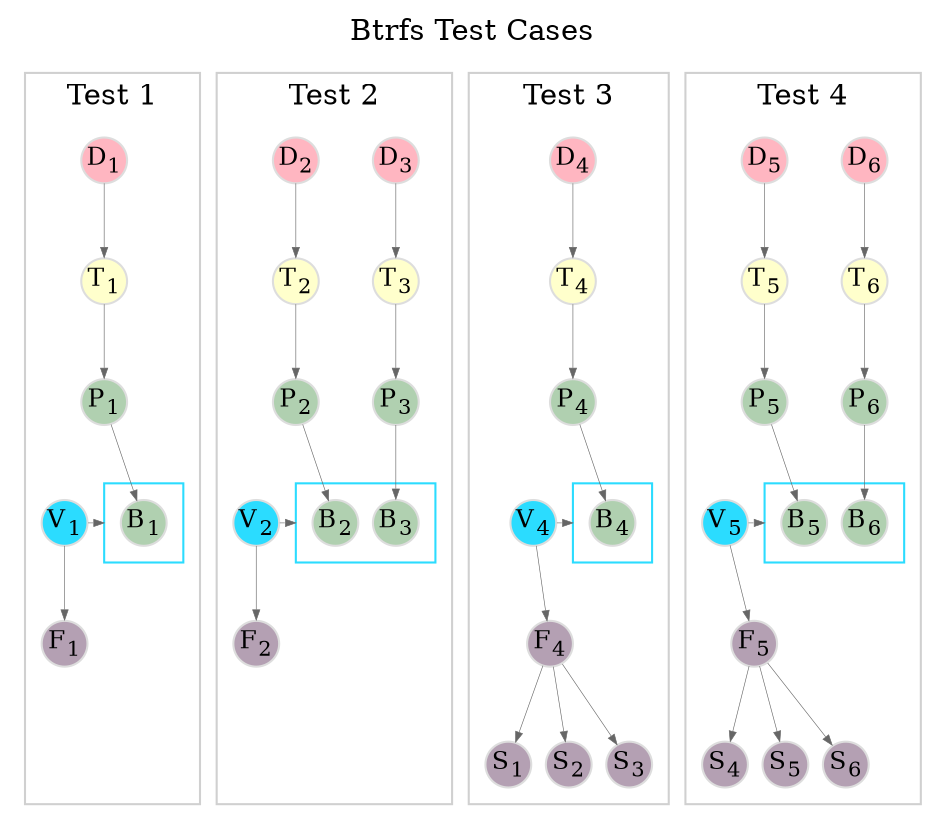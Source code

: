 digraph btrfs {
	graph [
		rankdir="TB"
		bgcolor="#FFFFFF"
		color="#FFFFFF"
		nodesep="0.1"
		ranksep="0.5"
		labelloc="t"
		label=<Btrfs Test Cases>
		compound=true;
	];

	node [
		fontsize="12"
		style="filled"
		width="0.3"
		height="0.3"
		fixedsize="true"
		penwidth="1.0"
		color="#DDDDDD"
		fillcolor="#FFFFC0"
	];

	edge [
		penwidth="0.3"
		color="#666666"
		arrowsize="0.5"
	];


	subgraph cluster1 {
		color="#D0D0D0";
		labelloc="t"
		label="Test 1"

		a_D1 [ label=<D<SUB>1</SUB>> fillcolor="#FFB6C1" ];
		a_T1 [ label=<T<SUB>1</SUB>> fillcolor="#FFFFCC" ];
		a_P1 [ label=<P<SUB>1</SUB>> fillcolor="#B0D0B0" ];
		a_V1 [ label=<V<SUB>1</SUB>> fillcolor="#2BDCFF" ];
		a_F1 [ label=<F<SUB>1</SUB>> fillcolor="#B4A0B3" ];
		a_S1 [ style=invis ];

		subgraph cluster11 {
			color="#2BDCFF";
			labelloc="t"
			label=""

			a_B1 [ label=<B<SUB>1</SUB>> fillcolor="#B0D0B0" ];
		}

		a_D1 -> a_T1;
		a_T1 -> a_P1;
		a_P1 -> a_B1;

		a_P1 -> a_V1 [ style=invis ];
		a_V1 -> a_B1 [ lhead=cluster11 constraint=false ];
		a_V1 -> a_F1;
		a_F1 -> a_S1 [ style=invis ];
	}

	subgraph cluster2 {
		color="#D0D0D0";
		labelloc="t"
		label="Test 2"

		b_D3 [ label=<D<SUB>3</SUB>> fillcolor="#FFB6C1" ];
		b_T3 [ label=<T<SUB>3</SUB>> fillcolor="#FFFFCC" ];
		b_P3 [ label=<P<SUB>3</SUB>> fillcolor="#B0D0B0" ];

		b_D2 [ label=<D<SUB>2</SUB>> fillcolor="#FFB6C1" ];
		b_T2 [ label=<T<SUB>2</SUB>> fillcolor="#FFFFCC" ];
		b_P2 [ label=<P<SUB>2</SUB>> fillcolor="#B0D0B0" ];

		b_V2 [ label=<V<SUB>2</SUB>> fillcolor="#2BDCFF" ];
		b_F2 [ label=<F<SUB>2</SUB>> fillcolor="#B4A0B3" ];
		b_S2 [ style=invis ];

		subgraph cluster21 {
			color="#2BDCFF";
			labelloc="t"
			label=""

			b_B2 [ label=<B<SUB>2</SUB>> fillcolor="#B0D0B0" ];
			b_B3 [ label=<B<SUB>3</SUB>> fillcolor="#B0D0B0" ];
		}

		b_D3 -> b_T3;
		b_T3 -> b_P3;
		b_P3 -> b_B3;

		b_D2 -> b_T2;
		b_T2 -> b_P2;
		b_P2 -> b_B2;

		b_P2 -> b_V2 [ style=invis ];
		b_V2 -> b_B2 [ lhead=cluster21 constraint=false ];
		b_V2 -> b_F2;
		b_F2 -> b_S2 [ style=invis ];
	}

	subgraph cluster3 {
		color="#D0D0D0";
		labelloc="t"
		label="Test 3"

		c_D4 [ label=<D<SUB>4</SUB>> fillcolor="#FFB6C1" ];
		c_P4 [ label=<P<SUB>4</SUB>> fillcolor="#B0D0B0" ];
		c_T4 [ label=<T<SUB>4</SUB>> fillcolor="#FFFFCC" ];

		c_V4 [ label=<V<SUB>4</SUB>> fillcolor="#2BDCFF" ];
		c_F4 [ label=<F<SUB>4</SUB>> fillcolor="#B4A0B3" ];
		c_S1 [ label=<S<SUB>1</SUB>> fillcolor="#B4A0B3" ];
		c_S2 [ label=<S<SUB>2</SUB>> fillcolor="#B4A0B3" ];
		c_S3 [ label=<S<SUB>3</SUB>> fillcolor="#B4A0B3" ];

		subgraph cluster31 {
			color="#2BDCFF";
			labelloc="t"
			label=""

			c_B4 [ label=<B<SUB>4</SUB>> fillcolor="#B0D0B0" ];
		}

		c_D4 -> c_T4;
		c_T4 -> c_P4;
		c_P4 -> c_B4;

		c_P4 -> c_V4 [ style=invis ];
		c_V4 -> c_B4 [ lhead=cluster31 constraint=false ];
		c_V4 -> c_F4;

		c_F4 -> c_S1 [ ltail=cluster31 ];
		c_F4 -> c_S2 [ ltail=cluster31 ];
		c_F4 -> c_S3 [ ltail=cluster31 ];
	}

	subgraph cluster4 {
		color="#D0D0D0";
		labelloc="t"
		label="Test 4"

		d_D6 [ label=<D<SUB>6</SUB>> fillcolor="#FFB6C1" ];
		d_T6 [ label=<T<SUB>6</SUB>> fillcolor="#FFFFCC" ];
		d_P6 [ label=<P<SUB>6</SUB>> fillcolor="#B0D0B0" ];

		d_D5 [ label=<D<SUB>5</SUB>> fillcolor="#FFB6C1" ];
		d_T5 [ label=<T<SUB>5</SUB>> fillcolor="#FFFFCC" ];
		d_P5 [ label=<P<SUB>5</SUB>> fillcolor="#B0D0B0" ];

		d_V5 [ label=<V<SUB>5</SUB>> fillcolor="#2BDCFF" ];
		d_F5 [ label=<F<SUB>5</SUB>> fillcolor="#B4A0B3" ];
		d_S4 [ label=<S<SUB>4</SUB>> fillcolor="#B4A0B3" ];
		d_S5 [ label=<S<SUB>5</SUB>> fillcolor="#B4A0B3" ];
		d_S6 [ label=<S<SUB>6</SUB>> fillcolor="#B4A0B3" ];

		subgraph cluster41 {
			color="#2BDCFF";
			labelloc="t"
			label=""

			d_B5 [ label=<B<SUB>5</SUB>> fillcolor="#B0D0B0" ];
			d_B6 [ label=<B<SUB>6</SUB>> fillcolor="#B0D0B0" ];
		}

		d_D6 -> d_T6;
		d_T6 -> d_P6;
		d_P6 -> d_B6;

		d_D5 -> d_T5;
		d_T5 -> d_P5;
		d_P5 -> d_B5;

		d_P5 -> d_V5 [ style=invis ];
		d_V5 -> d_B5 [ lhead=cluster41 constraint=false ];
		d_V5 -> d_F5;

		d_F5 -> d_S4 [ ltail=cluster41 ];
		d_F5 -> d_S5 [ ltail=cluster41 ];
		d_F5 -> d_S6 [ ltail=cluster41 ];
	}
}

